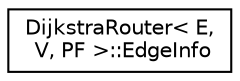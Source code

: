 digraph "Graphical Class Hierarchy"
{
  edge [fontname="Helvetica",fontsize="10",labelfontname="Helvetica",labelfontsize="10"];
  node [fontname="Helvetica",fontsize="10",shape=record];
  rankdir="LR";
  Node0 [label="DijkstraRouter\< E,\l V, PF \>::EdgeInfo",height=0.2,width=0.4,color="black", fillcolor="white", style="filled",URL="$da/dd7/class_dijkstra_router_1_1_edge_info.html"];
}
